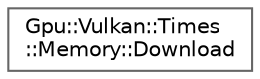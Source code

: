digraph "Graphical Class Hierarchy"
{
 // LATEX_PDF_SIZE
  bgcolor="transparent";
  edge [fontname=Helvetica,fontsize=10,labelfontname=Helvetica,labelfontsize=10];
  node [fontname=Helvetica,fontsize=10,shape=box,height=0.2,width=0.4];
  rankdir="LR";
  Node0 [id="Node000000",label="Gpu::Vulkan::Times\l::Memory::Download",height=0.2,width=0.4,color="grey40", fillcolor="white", style="filled",URL="$classGpu_1_1Vulkan_1_1Times_1_1Memory_1_1Download.html",tooltip=" "];
}

